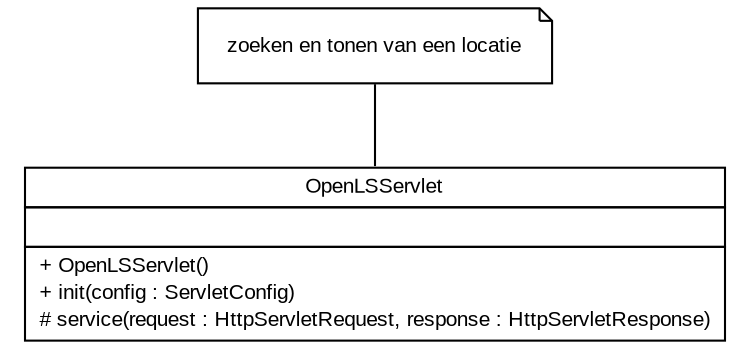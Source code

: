 #!/usr/local/bin/dot
#
# Class diagram 
# Generated by UMLGraph version 5.3 (http://www.umlgraph.org/)
#

digraph G {
	edge [fontname="arial",fontsize=10,labelfontname="arial",labelfontsize=10];
	node [fontname="arial",fontsize=10,shape=plaintext];
	nodesep=0.25;
	ranksep=0.5;
	// nl.geozet.openls.servlet.OpenLSServlet
	c60 [label=<<table title="nl.geozet.openls.servlet.OpenLSServlet" border="0" cellborder="1" cellspacing="0" cellpadding="2" port="p" href="./OpenLSServlet.html">
		<tr><td><table border="0" cellspacing="0" cellpadding="1">
<tr><td align="center" balign="center"> OpenLSServlet </td></tr>
		</table></td></tr>
		<tr><td><table border="0" cellspacing="0" cellpadding="1">
<tr><td align="left" balign="left">  </td></tr>
		</table></td></tr>
		<tr><td><table border="0" cellspacing="0" cellpadding="1">
<tr><td align="left" balign="left"> + OpenLSServlet() </td></tr>
<tr><td align="left" balign="left"> + init(config : ServletConfig) </td></tr>
<tr><td align="left" balign="left"> # service(request : HttpServletRequest, response : HttpServletResponse) </td></tr>
		</table></td></tr>
		</table>>, fontname="arial", fontcolor="black", fontsize=10.0];
	// Note annotation
	n0cc60 [label=<<table title="nl.geozet.openls.servlet.OpenLSServlet" border="0" cellborder="0" cellspacing="0" cellpadding="2" port="p" href="./OpenLSServlet.html">
		<tr><td><table border="0" cellspacing="0" cellpadding="1">
<tr><td align="left" balign="left"> zoeken en tonen van een locatie </td></tr>
		</table></td></tr>
		</table>>, fontname="arial", fontcolor="black", fontsize=10.0, shape=note];
	n0cc60 -> c60:p[arrowhead=none];
}

